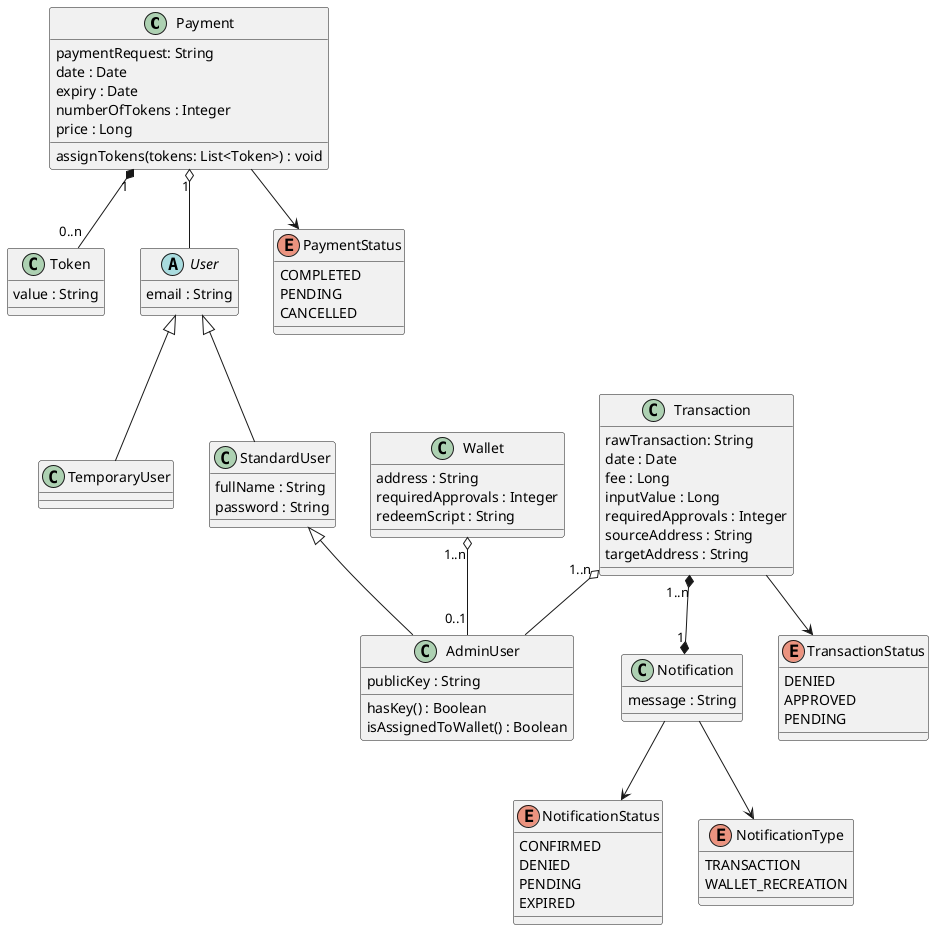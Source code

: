 @startuml

class Payment {
    paymentRequest: String
    date : Date
    expiry : Date
    numberOfTokens : Integer
    price : Long

    assignTokens(tokens: List<Token>) : void
}

class Token {
    value : String
}

class Transaction {
    rawTransaction: String
    date : Date
    fee : Long
    inputValue : Long
    requiredApprovals : Integer
    sourceAddress : String
    targetAddress : String
}

abstract class User {
    email : String
}

class TemporaryUser extends User {
}

class StandardUser extends User{
    fullName : String
    password : String
}

class AdminUser extends StandardUser {
    publicKey : String

    hasKey() : Boolean
    isAssignedToWallet() : Boolean
}

class Wallet {
    address : String
    requiredApprovals : Integer
    redeemScript : String
}

class Notification {
    message : String
}

enum PaymentStatus {
    COMPLETED
    PENDING
    CANCELLED
}

enum TransactionStatus {
    DENIED
    APPROVED
    PENDING
}

enum NotificationStatus {
    CONFIRMED
    DENIED
    PENDING
    EXPIRED
}

enum NotificationType {
    TRANSACTION
    WALLET_RECREATION
}

Notification --> NotificationType
Notification --> NotificationStatus

Transaction --> TransactionStatus
Transaction "1..n" o-- AdminUser
Transaction "1..n" *--* "1" Notification

Payment --> PaymentStatus
Payment "1" *-- "0..n" Token
Payment "1" o-- User

Wallet "1..n" o-- "0..1" AdminUser

@enduml